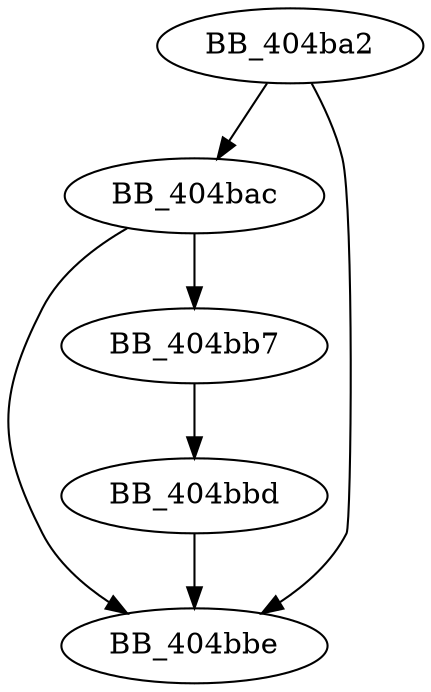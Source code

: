 DiGraph __freea{
BB_404ba2->BB_404bac
BB_404ba2->BB_404bbe
BB_404bac->BB_404bb7
BB_404bac->BB_404bbe
BB_404bb7->BB_404bbd
BB_404bbd->BB_404bbe
}
